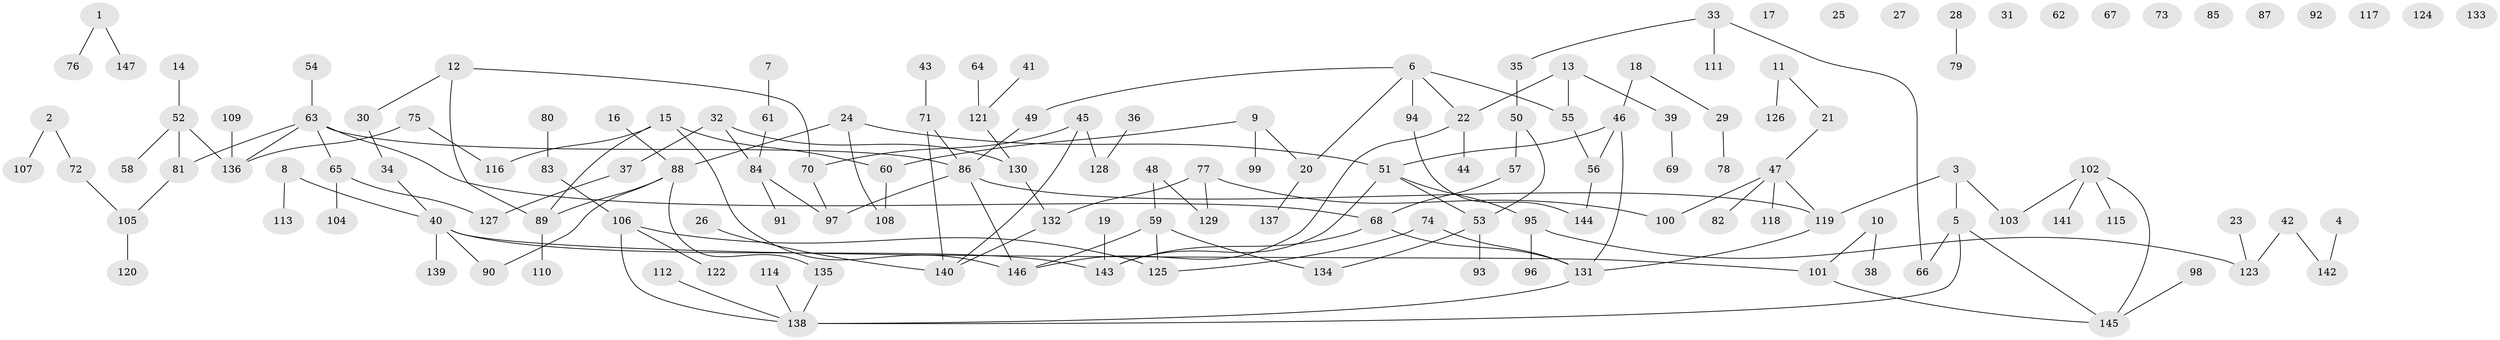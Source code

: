 // coarse degree distribution, {0: 0.2054794520547945, 1: 0.3013698630136986, 5: 0.0136986301369863, 8: 0.0547945205479452, 7: 0.0410958904109589, 3: 0.1643835616438356, 4: 0.0547945205479452, 2: 0.136986301369863, 6: 0.0273972602739726}
// Generated by graph-tools (version 1.1) at 2025/16/03/04/25 18:16:27]
// undirected, 147 vertices, 159 edges
graph export_dot {
graph [start="1"]
  node [color=gray90,style=filled];
  1;
  2;
  3;
  4;
  5;
  6;
  7;
  8;
  9;
  10;
  11;
  12;
  13;
  14;
  15;
  16;
  17;
  18;
  19;
  20;
  21;
  22;
  23;
  24;
  25;
  26;
  27;
  28;
  29;
  30;
  31;
  32;
  33;
  34;
  35;
  36;
  37;
  38;
  39;
  40;
  41;
  42;
  43;
  44;
  45;
  46;
  47;
  48;
  49;
  50;
  51;
  52;
  53;
  54;
  55;
  56;
  57;
  58;
  59;
  60;
  61;
  62;
  63;
  64;
  65;
  66;
  67;
  68;
  69;
  70;
  71;
  72;
  73;
  74;
  75;
  76;
  77;
  78;
  79;
  80;
  81;
  82;
  83;
  84;
  85;
  86;
  87;
  88;
  89;
  90;
  91;
  92;
  93;
  94;
  95;
  96;
  97;
  98;
  99;
  100;
  101;
  102;
  103;
  104;
  105;
  106;
  107;
  108;
  109;
  110;
  111;
  112;
  113;
  114;
  115;
  116;
  117;
  118;
  119;
  120;
  121;
  122;
  123;
  124;
  125;
  126;
  127;
  128;
  129;
  130;
  131;
  132;
  133;
  134;
  135;
  136;
  137;
  138;
  139;
  140;
  141;
  142;
  143;
  144;
  145;
  146;
  147;
  1 -- 76;
  1 -- 147;
  2 -- 72;
  2 -- 107;
  3 -- 5;
  3 -- 103;
  3 -- 119;
  4 -- 142;
  5 -- 66;
  5 -- 138;
  5 -- 145;
  6 -- 20;
  6 -- 22;
  6 -- 49;
  6 -- 55;
  6 -- 94;
  7 -- 61;
  8 -- 40;
  8 -- 113;
  9 -- 20;
  9 -- 60;
  9 -- 99;
  10 -- 38;
  10 -- 101;
  11 -- 21;
  11 -- 126;
  12 -- 30;
  12 -- 70;
  12 -- 89;
  13 -- 22;
  13 -- 39;
  13 -- 55;
  14 -- 52;
  15 -- 60;
  15 -- 89;
  15 -- 116;
  15 -- 146;
  16 -- 88;
  18 -- 29;
  18 -- 46;
  19 -- 143;
  20 -- 137;
  21 -- 47;
  22 -- 44;
  22 -- 146;
  23 -- 123;
  24 -- 51;
  24 -- 88;
  24 -- 108;
  26 -- 140;
  28 -- 79;
  29 -- 78;
  30 -- 34;
  32 -- 37;
  32 -- 84;
  32 -- 130;
  33 -- 35;
  33 -- 66;
  33 -- 111;
  34 -- 40;
  35 -- 50;
  36 -- 128;
  37 -- 127;
  39 -- 69;
  40 -- 90;
  40 -- 101;
  40 -- 139;
  40 -- 143;
  41 -- 121;
  42 -- 123;
  42 -- 142;
  43 -- 71;
  45 -- 70;
  45 -- 128;
  45 -- 140;
  46 -- 51;
  46 -- 56;
  46 -- 131;
  47 -- 82;
  47 -- 100;
  47 -- 118;
  47 -- 119;
  48 -- 59;
  48 -- 129;
  49 -- 86;
  50 -- 53;
  50 -- 57;
  51 -- 53;
  51 -- 95;
  51 -- 143;
  52 -- 58;
  52 -- 81;
  52 -- 136;
  53 -- 93;
  53 -- 134;
  54 -- 63;
  55 -- 56;
  56 -- 144;
  57 -- 68;
  59 -- 125;
  59 -- 134;
  59 -- 146;
  60 -- 108;
  61 -- 84;
  63 -- 65;
  63 -- 68;
  63 -- 81;
  63 -- 86;
  63 -- 136;
  64 -- 121;
  65 -- 104;
  65 -- 127;
  68 -- 131;
  68 -- 143;
  70 -- 97;
  71 -- 86;
  71 -- 140;
  72 -- 105;
  74 -- 125;
  74 -- 131;
  75 -- 116;
  75 -- 136;
  77 -- 100;
  77 -- 129;
  77 -- 132;
  80 -- 83;
  81 -- 105;
  83 -- 106;
  84 -- 91;
  84 -- 97;
  86 -- 97;
  86 -- 119;
  86 -- 146;
  88 -- 89;
  88 -- 90;
  88 -- 135;
  89 -- 110;
  94 -- 144;
  95 -- 96;
  95 -- 123;
  98 -- 145;
  101 -- 145;
  102 -- 103;
  102 -- 115;
  102 -- 141;
  102 -- 145;
  105 -- 120;
  106 -- 122;
  106 -- 125;
  106 -- 138;
  109 -- 136;
  112 -- 138;
  114 -- 138;
  119 -- 131;
  121 -- 130;
  130 -- 132;
  131 -- 138;
  132 -- 140;
  135 -- 138;
}
